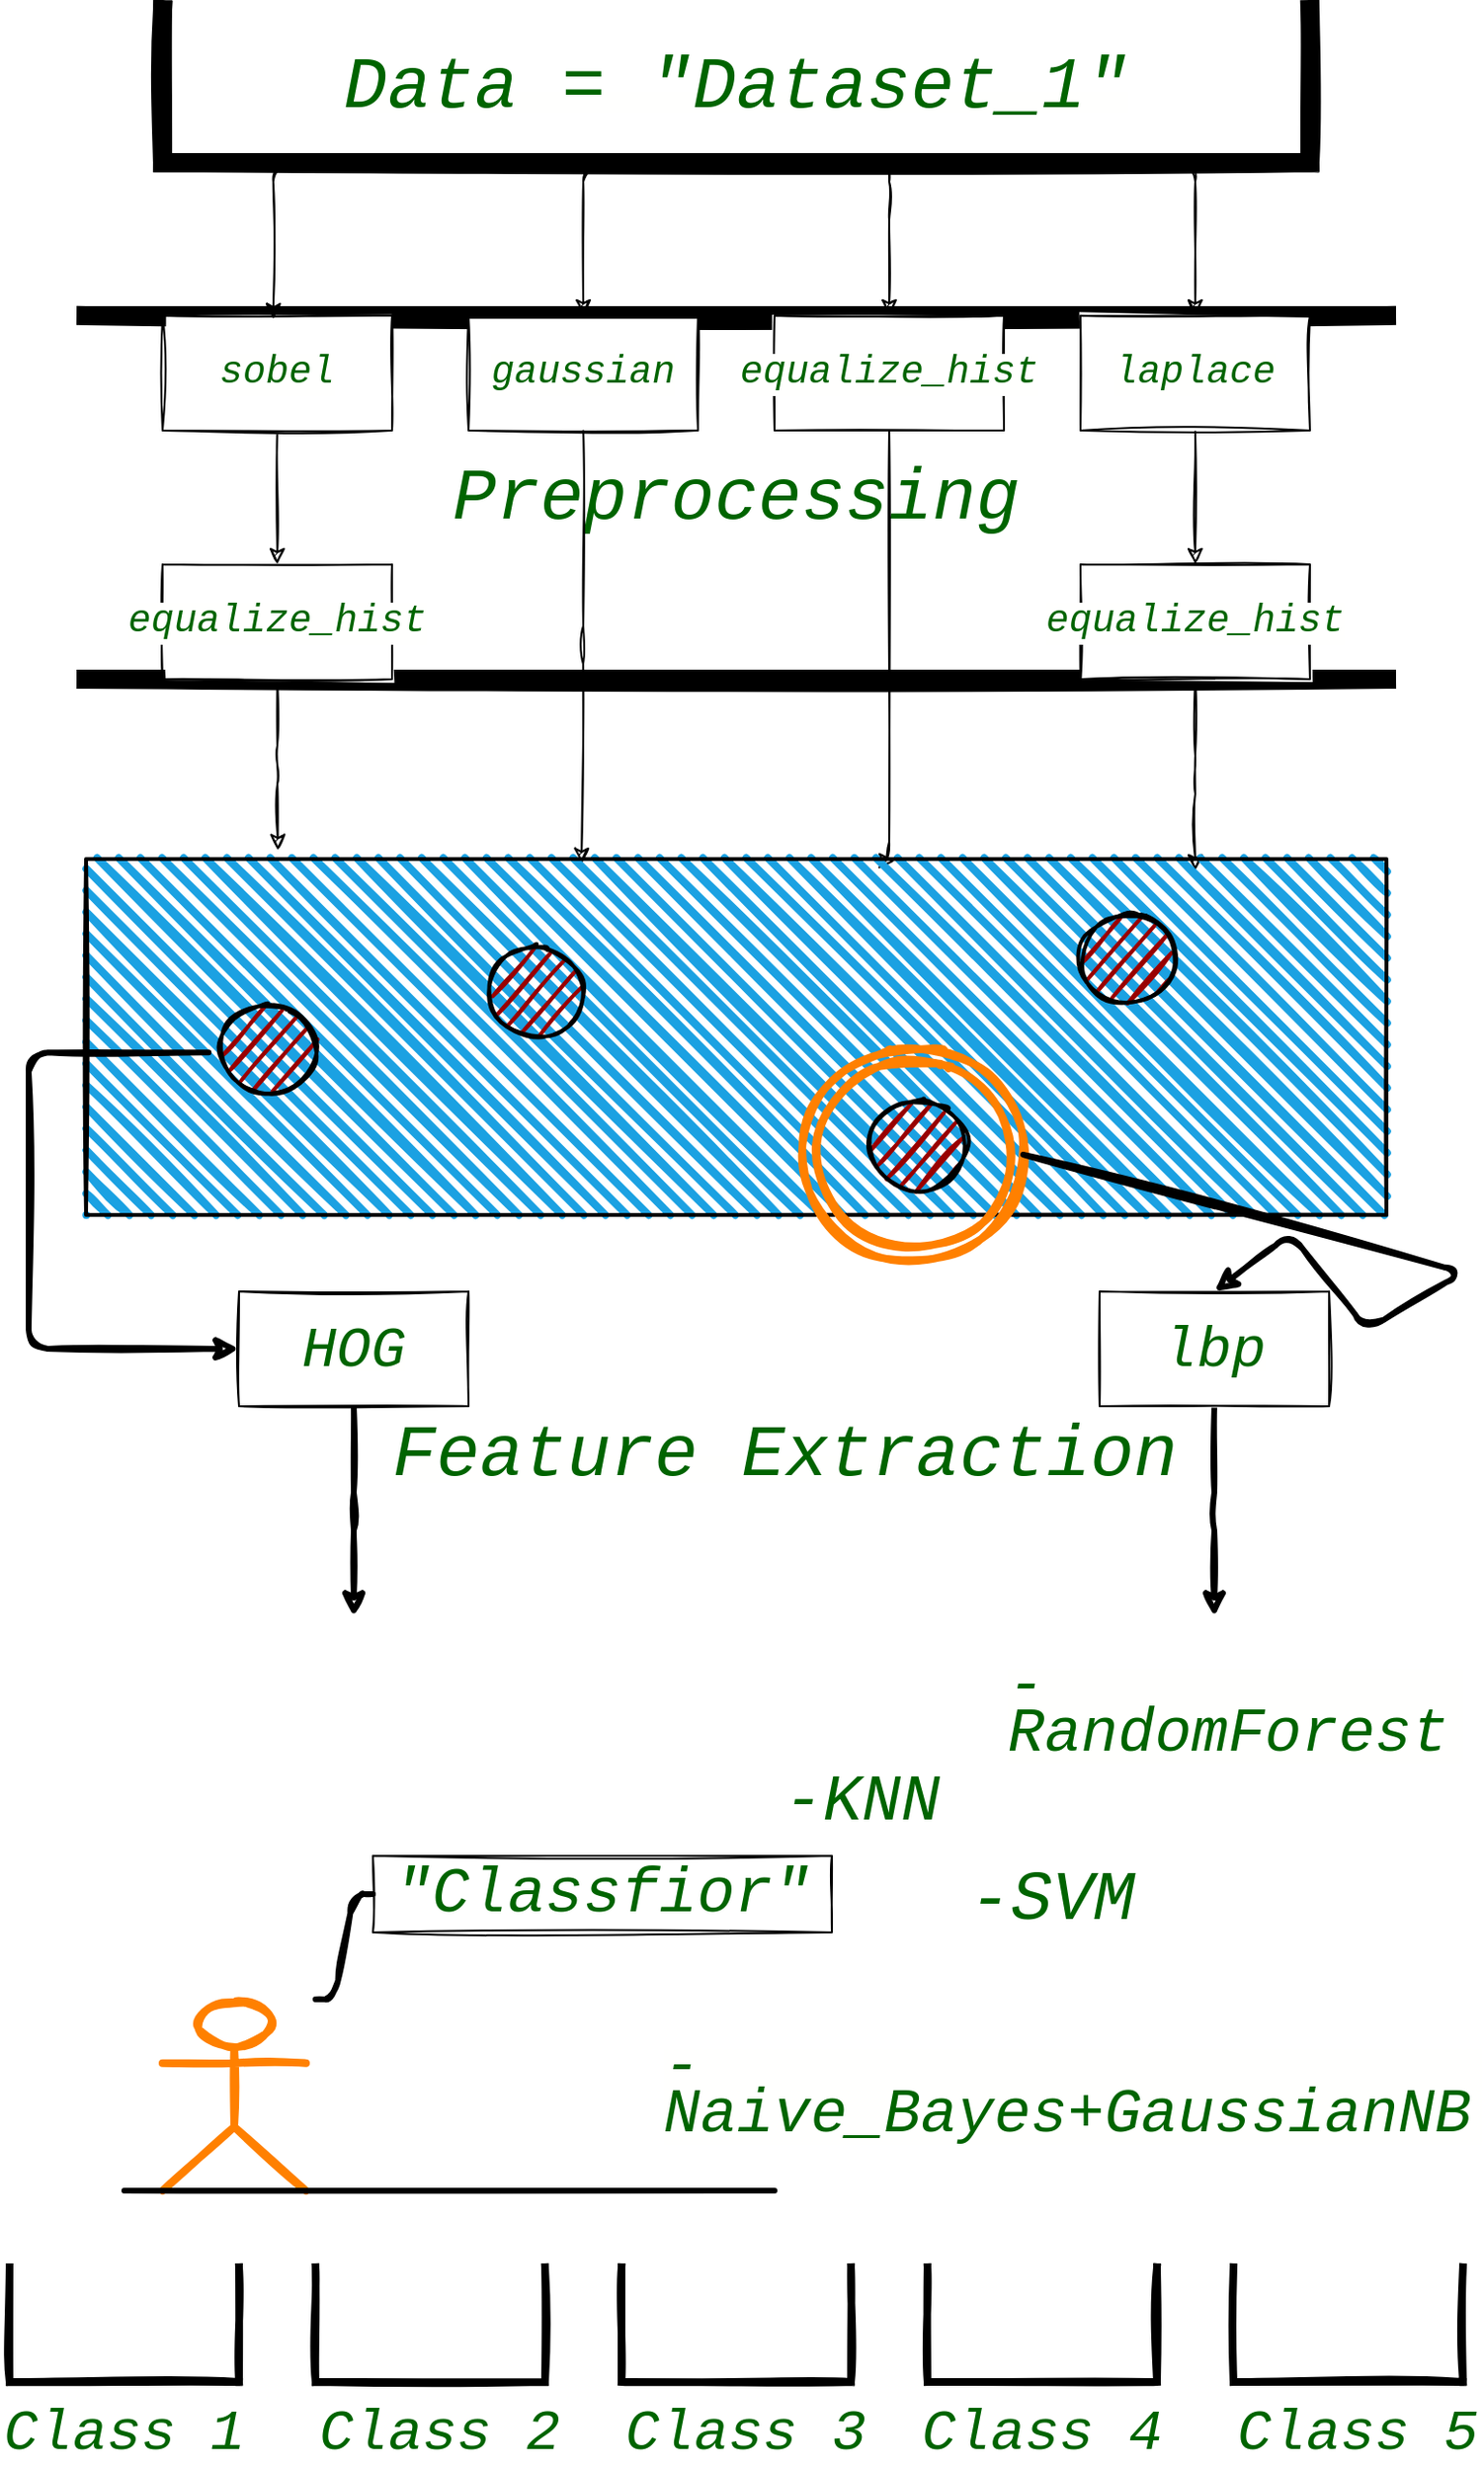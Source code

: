 <mxfile version="14.2.9" type="github"><diagram id="l2v-VtPrhV0FLJap9zjy" name="Page-1"><mxGraphModel dx="1738" dy="1270" grid="1" gridSize="10" guides="1" tooltips="1" connect="1" arrows="1" fold="1" page="0" pageScale="1" pageWidth="827" pageHeight="1169" math="0" shadow="0"><root><mxCell id="0"/><mxCell id="1" parent="0"/><mxCell id="V7ehsOLRpyF7oG_S6RCT-18" value="&lt;font color=&quot;#006400&quot; face=&quot;consolas, courier new, monospace&quot;&gt;&lt;span style=&quot;font-size: 38px&quot;&gt;&lt;i&gt;Preprocessing&lt;/i&gt;&lt;/span&gt;&lt;/font&gt;" style="shape=partialRectangle;whiteSpace=wrap;html=1;left=0;right=0;fillColor=none;strokeColor=#000000;strokeWidth=10;sketch=1;" vertex="1" parent="1"><mxGeometry x="80" y="240" width="680" height="190" as="geometry"/></mxCell><mxCell id="V7ehsOLRpyF7oG_S6RCT-9" style="edgeStyle=orthogonalEdgeStyle;orthogonalLoop=1;jettySize=auto;html=1;exitX=0.75;exitY=1;exitDx=0;exitDy=0;entryX=0.5;entryY=0;entryDx=0;entryDy=0;sketch=1;" edge="1" parent="1" target="V7ehsOLRpyF7oG_S6RCT-6"><mxGeometry relative="1" as="geometry"><mxPoint x="570" y="160" as="sourcePoint"/><Array as="points"><mxPoint x="660" y="160"/></Array></mxGeometry></mxCell><mxCell id="V7ehsOLRpyF7oG_S6RCT-11" style="edgeStyle=orthogonalEdgeStyle;orthogonalLoop=1;jettySize=auto;html=1;exitX=0.5;exitY=1;exitDx=0;exitDy=0;entryX=0.5;entryY=0;entryDx=0;entryDy=0;sketch=1;" edge="1" parent="1" target="V7ehsOLRpyF7oG_S6RCT-4"><mxGeometry relative="1" as="geometry"><mxPoint x="420" y="160" as="sourcePoint"/><Array as="points"><mxPoint x="340" y="160"/></Array></mxGeometry></mxCell><mxCell id="V7ehsOLRpyF7oG_S6RCT-28" style="edgeStyle=orthogonalEdgeStyle;orthogonalLoop=1;jettySize=auto;html=1;entryX=0.622;entryY=0.005;entryDx=0;entryDy=0;entryPerimeter=0;sketch=1;" edge="1" parent="1" source="V7ehsOLRpyF7oG_S6RCT-3" target="V7ehsOLRpyF7oG_S6RCT-41"><mxGeometry relative="1" as="geometry"><mxPoint x="501.64" y="490.16" as="targetPoint"/><Array as="points"><mxPoint x="500" y="525"/></Array></mxGeometry></mxCell><mxCell id="V7ehsOLRpyF7oG_S6RCT-3" value="&lt;div style=&quot;color: rgb(51 , 51 , 51) ; background-color: rgb(255 , 255 , 254) ; font-family: &amp;#34;consolas&amp;#34; , &amp;#34;courier new&amp;#34; , monospace ; line-height: 19px&quot;&gt;&lt;div style=&quot;font-family: &amp;#34;consolas&amp;#34; , &amp;#34;courier new&amp;#34; , monospace ; line-height: 19px&quot;&gt;&lt;span style=&quot;color: rgb(0 , 100 , 0) ; font-style: italic&quot;&gt;&lt;font style=&quot;font-size: 20px&quot;&gt;equalize_hist&lt;/font&gt;&lt;/span&gt;&lt;/div&gt;&lt;/div&gt;" style="whiteSpace=wrap;html=1;sketch=1;" vertex="1" parent="1"><mxGeometry x="440" y="240" width="120" height="60" as="geometry"/></mxCell><mxCell id="V7ehsOLRpyF7oG_S6RCT-25" style="edgeStyle=orthogonalEdgeStyle;orthogonalLoop=1;jettySize=auto;html=1;entryX=0.381;entryY=0.014;entryDx=0;entryDy=0;entryPerimeter=0;sketch=1;" edge="1" parent="1" source="V7ehsOLRpyF7oG_S6RCT-4" target="V7ehsOLRpyF7oG_S6RCT-41"><mxGeometry relative="1" as="geometry"><mxPoint x="340" y="490" as="targetPoint"/></mxGeometry></mxCell><mxCell id="V7ehsOLRpyF7oG_S6RCT-4" value="&lt;div style=&quot;color: rgb(51 , 51 , 51) ; background-color: rgb(255 , 255 , 254) ; font-family: &amp;#34;consolas&amp;#34; , &amp;#34;courier new&amp;#34; , monospace ; line-height: 19px&quot;&gt;&lt;div style=&quot;font-family: &amp;#34;consolas&amp;#34; , &amp;#34;courier new&amp;#34; , monospace ; line-height: 19px&quot;&gt;&lt;span style=&quot;color: rgb(0 , 100 , 0) ; font-style: italic&quot;&gt;&lt;font style=&quot;font-size: 20px&quot;&gt;gaussian&lt;/font&gt;&lt;/span&gt;&lt;/div&gt;&lt;/div&gt;" style="whiteSpace=wrap;html=1;sketch=1;" vertex="1" parent="1"><mxGeometry x="280" y="240" width="120" height="60" as="geometry"/></mxCell><mxCell id="V7ehsOLRpyF7oG_S6RCT-21" style="edgeStyle=orthogonalEdgeStyle;orthogonalLoop=1;jettySize=auto;html=1;sketch=1;" edge="1" parent="1" source="V7ehsOLRpyF7oG_S6RCT-5" target="V7ehsOLRpyF7oG_S6RCT-19"><mxGeometry relative="1" as="geometry"/></mxCell><mxCell id="V7ehsOLRpyF7oG_S6RCT-5" value="&lt;div style=&quot;color: rgb(51 , 51 , 51) ; background-color: rgb(255 , 255 , 254) ; font-family: &amp;#34;consolas&amp;#34; , &amp;#34;courier new&amp;#34; , monospace ; line-height: 19px&quot;&gt;&lt;div style=&quot;font-family: &amp;#34;consolas&amp;#34; , &amp;#34;courier new&amp;#34; , monospace ; line-height: 19px&quot;&gt;&lt;span style=&quot;color: rgb(0 , 100 , 0) ; font-style: italic&quot;&gt;&lt;font style=&quot;font-size: 20px&quot;&gt;sobel&lt;/font&gt;&lt;/span&gt;&lt;/div&gt;&lt;/div&gt;" style="whiteSpace=wrap;html=1;sketch=1;" vertex="1" parent="1"><mxGeometry x="120" y="240" width="120" height="60" as="geometry"/></mxCell><mxCell id="V7ehsOLRpyF7oG_S6RCT-22" style="edgeStyle=orthogonalEdgeStyle;orthogonalLoop=1;jettySize=auto;html=1;entryX=0.5;entryY=0;entryDx=0;entryDy=0;sketch=1;" edge="1" parent="1" source="V7ehsOLRpyF7oG_S6RCT-6" target="V7ehsOLRpyF7oG_S6RCT-20"><mxGeometry relative="1" as="geometry"/></mxCell><mxCell id="V7ehsOLRpyF7oG_S6RCT-6" value="&lt;div style=&quot;background-color: rgb(255 , 255 , 254) ; font-family: &amp;#34;consolas&amp;#34; , &amp;#34;courier new&amp;#34; , monospace ; line-height: 19px&quot;&gt;&lt;div style=&quot;font-family: &amp;#34;consolas&amp;#34; , &amp;#34;courier new&amp;#34; , monospace ; line-height: 19px&quot;&gt;&lt;div style=&quot;color: rgb(51 , 51 , 51) ; font-family: &amp;#34;consolas&amp;#34; , &amp;#34;courier new&amp;#34; , monospace ; line-height: 19px&quot;&gt;&lt;span style=&quot;color: rgb(0 , 100 , 0) ; font-style: italic&quot;&gt;&lt;font style=&quot;font-size: 20px&quot;&gt;laplace&lt;/font&gt;&lt;/span&gt;&lt;/div&gt;&lt;/div&gt;&lt;/div&gt;" style="whiteSpace=wrap;html=1;sketch=1;" vertex="1" parent="1"><mxGeometry x="600" y="240" width="120" height="60" as="geometry"/></mxCell><mxCell id="V7ehsOLRpyF7oG_S6RCT-23" style="edgeStyle=orthogonalEdgeStyle;orthogonalLoop=1;jettySize=auto;html=1;exitX=0.25;exitY=1;exitDx=0;exitDy=0;entryX=0.144;entryY=0.01;entryDx=0;entryDy=0;entryPerimeter=0;sketch=1;" edge="1" parent="1" source="V7ehsOLRpyF7oG_S6RCT-16" target="V7ehsOLRpyF7oG_S6RCT-18"><mxGeometry relative="1" as="geometry"><Array as="points"><mxPoint x="178" y="160"/></Array></mxGeometry></mxCell><mxCell id="V7ehsOLRpyF7oG_S6RCT-24" style="edgeStyle=orthogonalEdgeStyle;orthogonalLoop=1;jettySize=auto;html=1;sketch=1;" edge="1" parent="1" source="V7ehsOLRpyF7oG_S6RCT-16" target="V7ehsOLRpyF7oG_S6RCT-3"><mxGeometry relative="1" as="geometry"><Array as="points"><mxPoint x="500" y="180"/><mxPoint x="500" y="180"/></Array></mxGeometry></mxCell><mxCell id="V7ehsOLRpyF7oG_S6RCT-16" value="&lt;font color=&quot;#006400&quot; face=&quot;consolas, courier new, monospace&quot; size=&quot;1&quot;&gt;&lt;span style=&quot;background-color: rgb(255 , 255 , 254)&quot;&gt;&lt;i style=&quot;font-size: 38px&quot;&gt;Data = &quot;Dataset_1&quot;&lt;/i&gt;&lt;/span&gt;&lt;/font&gt;" style="shape=partialRectangle;whiteSpace=wrap;html=1;bottom=1;right=1;left=1;top=0;routingCenterX=-0.5;strokeWidth=10;sketch=1;" vertex="1" parent="1"><mxGeometry x="120" y="80" width="600" height="80" as="geometry"/></mxCell><mxCell id="V7ehsOLRpyF7oG_S6RCT-26" style="edgeStyle=orthogonalEdgeStyle;orthogonalLoop=1;jettySize=auto;html=1;entryX=0.104;entryY=0.184;entryDx=0;entryDy=0;entryPerimeter=0;sketch=1;" edge="1" parent="1" source="V7ehsOLRpyF7oG_S6RCT-19"><mxGeometry relative="1" as="geometry"><mxPoint x="180.32" y="519.44" as="targetPoint"/></mxGeometry></mxCell><mxCell id="V7ehsOLRpyF7oG_S6RCT-19" value="&lt;div style=&quot;color: rgb(51 , 51 , 51) ; background-color: rgb(255 , 255 , 254) ; font-family: &amp;#34;consolas&amp;#34; , &amp;#34;courier new&amp;#34; , monospace ; line-height: 19px&quot;&gt;&lt;div style=&quot;font-family: &amp;#34;consolas&amp;#34; , &amp;#34;courier new&amp;#34; , monospace ; line-height: 19px&quot;&gt;&lt;span style=&quot;color: rgb(0 , 100 , 0) ; font-style: italic&quot;&gt;&lt;font style=&quot;font-size: 20px&quot;&gt;equalize_hist&lt;/font&gt;&lt;/span&gt;&lt;/div&gt;&lt;/div&gt;" style="whiteSpace=wrap;html=1;sketch=1;" vertex="1" parent="1"><mxGeometry x="120" y="370" width="120" height="60" as="geometry"/></mxCell><mxCell id="V7ehsOLRpyF7oG_S6RCT-27" style="edgeStyle=orthogonalEdgeStyle;orthogonalLoop=1;jettySize=auto;html=1;sketch=1;" edge="1" parent="1" source="V7ehsOLRpyF7oG_S6RCT-20"><mxGeometry relative="1" as="geometry"><mxPoint x="660" y="530" as="targetPoint"/></mxGeometry></mxCell><mxCell id="V7ehsOLRpyF7oG_S6RCT-20" value="&lt;div style=&quot;color: rgb(51 , 51 , 51) ; background-color: rgb(255 , 255 , 254) ; font-family: &amp;#34;consolas&amp;#34; , &amp;#34;courier new&amp;#34; , monospace ; line-height: 19px&quot;&gt;&lt;div style=&quot;font-family: &amp;#34;consolas&amp;#34; , &amp;#34;courier new&amp;#34; , monospace ; line-height: 19px&quot;&gt;&lt;span style=&quot;color: rgb(0 , 100 , 0) ; font-style: italic&quot;&gt;&lt;font style=&quot;font-size: 20px&quot;&gt;equalize_hist&lt;/font&gt;&lt;/span&gt;&lt;/div&gt;&lt;/div&gt;" style="whiteSpace=wrap;html=1;sketch=1;" vertex="1" parent="1"><mxGeometry x="600" y="370" width="120" height="60" as="geometry"/></mxCell><mxCell id="V7ehsOLRpyF7oG_S6RCT-41" value="" style="whiteSpace=wrap;html=1;strokeWidth=2;fillWeight=4;hachureGap=8;hachureAngle=45;fillColor=#1ba1e2;sketch=1;" vertex="1" parent="1"><mxGeometry x="80" y="524" width="680" height="186" as="geometry"/></mxCell><mxCell id="V7ehsOLRpyF7oG_S6RCT-42" value="" style="ellipse;whiteSpace=wrap;html=1;strokeWidth=2;fillWeight=2;hachureGap=8;fillColor=#990000;fillStyle=dots;sketch=1;" vertex="1" parent="1"><mxGeometry x="150" y="600" width="50" height="47" as="geometry"/></mxCell><mxCell id="V7ehsOLRpyF7oG_S6RCT-43" value="" style="ellipse;whiteSpace=wrap;html=1;strokeWidth=2;fillWeight=2;hachureGap=8;fillColor=#990000;fillStyle=dots;sketch=1;" vertex="1" parent="1"><mxGeometry x="600" y="553" width="50" height="47" as="geometry"/></mxCell><mxCell id="V7ehsOLRpyF7oG_S6RCT-44" value="" style="ellipse;whiteSpace=wrap;html=1;strokeWidth=2;fillWeight=2;hachureGap=8;fillColor=#990000;fillStyle=dots;sketch=1;" vertex="1" parent="1"><mxGeometry x="490" y="650" width="50" height="47" as="geometry"/></mxCell><mxCell id="V7ehsOLRpyF7oG_S6RCT-45" value="" style="ellipse;whiteSpace=wrap;html=1;strokeWidth=2;fillWeight=2;hachureGap=8;fillColor=#990000;fillStyle=dots;sketch=1;" vertex="1" parent="1"><mxGeometry x="290" y="570" width="50" height="47" as="geometry"/></mxCell><mxCell id="V7ehsOLRpyF7oG_S6RCT-46" value="" style="edgeStyle=elbowEdgeStyle;elbow=horizontal;endArrow=classic;html=1;exitX=-0.118;exitY=0.535;exitDx=0;exitDy=0;exitPerimeter=0;strokeWidth=3;sketch=1;" edge="1" parent="1" source="V7ehsOLRpyF7oG_S6RCT-42"><mxGeometry width="50" height="50" relative="1" as="geometry"><mxPoint x="100" y="850" as="sourcePoint"/><mxPoint x="160" y="780" as="targetPoint"/><Array as="points"><mxPoint x="50" y="710"/><mxPoint x="40" y="740"/></Array></mxGeometry></mxCell><mxCell id="V7ehsOLRpyF7oG_S6RCT-61" style="edgeStyle=orthogonalEdgeStyle;orthogonalLoop=1;jettySize=auto;html=1;strokeWidth=3;sketch=1;" edge="1" parent="1" source="V7ehsOLRpyF7oG_S6RCT-54"><mxGeometry relative="1" as="geometry"><mxPoint x="220" y="920" as="targetPoint"/></mxGeometry></mxCell><mxCell id="V7ehsOLRpyF7oG_S6RCT-54" value="&lt;font color=&quot;#006400&quot; face=&quot;consolas, courier new, monospace&quot; size=&quot;1&quot;&gt;&lt;span style=&quot;background-color: rgb(255 , 255 , 254)&quot;&gt;&lt;i style=&quot;font-size: 30px&quot;&gt;HOG&lt;/i&gt;&lt;/span&gt;&lt;/font&gt;" style="whiteSpace=wrap;html=1;strokeColor=#000000;strokeWidth=1;fillColor=#ffffff;sketch=1;" vertex="1" parent="1"><mxGeometry x="160" y="750" width="120" height="60" as="geometry"/></mxCell><mxCell id="V7ehsOLRpyF7oG_S6RCT-55" value="" style="ellipse;shape=doubleEllipse;whiteSpace=wrap;html=1;aspect=fixed;strokeWidth=4;fillColor=none;strokeColor=#FF8000;sketch=1;" vertex="1" parent="1"><mxGeometry x="455" y="621" width="115" height="115" as="geometry"/></mxCell><mxCell id="V7ehsOLRpyF7oG_S6RCT-57" value="" style="endArrow=classic;html=1;exitX=1;exitY=0.5;exitDx=0;exitDy=0;strokeWidth=3;entryX=0.5;entryY=0;entryDx=0;entryDy=0;sketch=1;" edge="1" parent="1" source="V7ehsOLRpyF7oG_S6RCT-55" target="V7ehsOLRpyF7oG_S6RCT-58"><mxGeometry width="50" height="50" relative="1" as="geometry"><mxPoint x="680" y="690" as="sourcePoint"/><mxPoint x="680" y="740" as="targetPoint"/><Array as="points"><mxPoint x="800" y="740"/><mxPoint x="750" y="770"/><mxPoint x="710" y="720"/></Array></mxGeometry></mxCell><mxCell id="V7ehsOLRpyF7oG_S6RCT-62" style="edgeStyle=orthogonalEdgeStyle;orthogonalLoop=1;jettySize=auto;html=1;strokeColor=#000000;strokeWidth=3;sketch=1;" edge="1" parent="1" source="V7ehsOLRpyF7oG_S6RCT-58"><mxGeometry relative="1" as="geometry"><mxPoint x="670" y="920" as="targetPoint"/></mxGeometry></mxCell><mxCell id="V7ehsOLRpyF7oG_S6RCT-58" value="&lt;font color=&quot;#006400&quot; face=&quot;consolas, courier new, monospace&quot; size=&quot;1&quot;&gt;&lt;span style=&quot;background-color: rgb(255 , 255 , 254)&quot;&gt;&lt;i style=&quot;font-size: 30px&quot;&gt;lbp&lt;/i&gt;&lt;/span&gt;&lt;/font&gt;" style="whiteSpace=wrap;html=1;strokeColor=#000000;strokeWidth=1;fillColor=#ffffff;sketch=1;" vertex="1" parent="1"><mxGeometry x="610" y="750" width="120" height="60" as="geometry"/></mxCell><mxCell id="V7ehsOLRpyF7oG_S6RCT-60" value="&lt;span style=&quot;color: rgb(0 , 100 , 0) ; font-style: italic ; background-color: rgb(255 , 255 , 254) ; font-family: &amp;#34;consolas&amp;#34; , &amp;#34;courier new&amp;#34; , monospace&quot;&gt;&lt;font style=&quot;font-size: 38px&quot;&gt;Feature Extraction&lt;/font&gt;&lt;/span&gt;" style="text;html=1;resizable=0;autosize=1;align=center;verticalAlign=middle;points=[];fillColor=none;strokeColor=none;sketch=1;" vertex="1" parent="1"><mxGeometry x="250" y="820" width="390" height="30" as="geometry"/></mxCell><mxCell id="V7ehsOLRpyF7oG_S6RCT-64" value="" style="shape=partialRectangle;whiteSpace=wrap;html=1;bottom=1;right=1;left=1;top=0;fillColor=none;routingCenterX=-0.5;strokeWidth=4;sketch=1;" vertex="1" parent="1"><mxGeometry x="40" y="1260" width="120" height="60" as="geometry"/></mxCell><mxCell id="V7ehsOLRpyF7oG_S6RCT-65" value="" style="shape=partialRectangle;whiteSpace=wrap;html=1;bottom=1;right=1;left=1;top=0;fillColor=none;routingCenterX=-0.5;strokeWidth=4;sketch=1;" vertex="1" parent="1"><mxGeometry x="200" y="1260" width="120" height="60" as="geometry"/></mxCell><mxCell id="V7ehsOLRpyF7oG_S6RCT-66" value="" style="shape=partialRectangle;whiteSpace=wrap;html=1;bottom=1;right=1;left=1;top=0;fillColor=none;routingCenterX=-0.5;strokeWidth=4;sketch=1;" vertex="1" parent="1"><mxGeometry x="360" y="1260" width="120" height="60" as="geometry"/></mxCell><mxCell id="V7ehsOLRpyF7oG_S6RCT-69" value="" style="shape=partialRectangle;whiteSpace=wrap;html=1;bottom=1;right=1;left=1;top=0;fillColor=none;routingCenterX=-0.5;strokeWidth=4;sketch=1;" vertex="1" parent="1"><mxGeometry x="680" y="1260" width="120" height="60" as="geometry"/></mxCell><mxCell id="V7ehsOLRpyF7oG_S6RCT-70" value="" style="shape=partialRectangle;whiteSpace=wrap;html=1;bottom=1;right=1;left=1;top=0;fillColor=none;routingCenterX=-0.5;strokeWidth=4;sketch=1;" vertex="1" parent="1"><mxGeometry x="520" y="1260" width="120" height="60" as="geometry"/></mxCell><mxCell id="V7ehsOLRpyF7oG_S6RCT-71" value="" style="shape=umlActor;verticalLabelPosition=bottom;verticalAlign=top;html=1;strokeColor=#FF8000;strokeWidth=4;fillColor=none;sketch=1;" vertex="1" parent="1"><mxGeometry x="120" y="1120" width="75" height="100" as="geometry"/></mxCell><mxCell id="V7ehsOLRpyF7oG_S6RCT-72" value="" style="endArrow=none;html=1;strokeColor=#000000;strokeWidth=3;sketch=1;" edge="1" parent="1"><mxGeometry relative="1" as="geometry"><mxPoint x="100" y="1220" as="sourcePoint"/><mxPoint x="440" y="1220" as="targetPoint"/></mxGeometry></mxCell><mxCell id="V7ehsOLRpyF7oG_S6RCT-75" value="&lt;font color=&quot;#006400&quot; face=&quot;consolas, courier new, monospace&quot; size=&quot;1&quot;&gt;&lt;i style=&quot;font-size: 33px&quot;&gt;&quot;Classfior&quot;&lt;/i&gt;&lt;/font&gt;" style="whiteSpace=wrap;html=1;arcSize=50;align=center;verticalAlign=middle;strokeWidth=1;autosize=1;spacing=4;treeFolding=1;treeMoving=1;newEdgeStyle={&quot;edgeStyle&quot;:&quot;entityRelationEdgeStyle&quot;,&quot;startArrow&quot;:&quot;none&quot;,&quot;endArrow&quot;:&quot;none&quot;,&quot;segment&quot;:10,&quot;curved&quot;:1};fillColor=none;sketch=1;" vertex="1" parent="1"><mxGeometry x="230" y="1045" width="240" height="40" as="geometry"/></mxCell><mxCell id="V7ehsOLRpyF7oG_S6RCT-76" value="" style="edgeStyle=entityRelationEdgeStyle;startArrow=none;endArrow=none;segment=10;strokeColor=#000000;strokeWidth=3;sketch=1;" edge="1" target="V7ehsOLRpyF7oG_S6RCT-75" parent="1"><mxGeometry relative="1" as="geometry"><mxPoint x="200" y="1120" as="sourcePoint"/></mxGeometry></mxCell><mxCell id="V7ehsOLRpyF7oG_S6RCT-79" value="&lt;div style=&quot;text-align: center&quot;&gt;&lt;span style=&quot;font-size: 30px&quot;&gt;&lt;font color=&quot;#006400&quot; face=&quot;consolas, courier new, monospace&quot;&gt;&lt;i&gt;Class 1&lt;/i&gt;&lt;/font&gt;&lt;/span&gt;&lt;/div&gt;" style="text;whiteSpace=wrap;html=1;sketch=1;" vertex="1" parent="1"><mxGeometry x="35" y="1320" width="130" height="40" as="geometry"/></mxCell><mxCell id="V7ehsOLRpyF7oG_S6RCT-80" value="&lt;div style=&quot;text-align: center&quot;&gt;&lt;span style=&quot;font-size: 30px&quot;&gt;&lt;font color=&quot;#006400&quot; face=&quot;consolas, courier new, monospace&quot;&gt;&lt;i&gt;Class 3&lt;/i&gt;&lt;/font&gt;&lt;/span&gt;&lt;/div&gt;" style="text;whiteSpace=wrap;html=1;sketch=1;" vertex="1" parent="1"><mxGeometry x="360" y="1320" width="130" height="40" as="geometry"/></mxCell><mxCell id="V7ehsOLRpyF7oG_S6RCT-81" value="&lt;div style=&quot;text-align: center&quot;&gt;&lt;span style=&quot;font-size: 30px&quot;&gt;&lt;font color=&quot;#006400&quot; face=&quot;consolas, courier new, monospace&quot;&gt;&lt;i&gt;Class 4&lt;/i&gt;&lt;/font&gt;&lt;/span&gt;&lt;/div&gt;" style="text;whiteSpace=wrap;html=1;sketch=1;" vertex="1" parent="1"><mxGeometry x="515" y="1320" width="130" height="40" as="geometry"/></mxCell><mxCell id="V7ehsOLRpyF7oG_S6RCT-82" value="&lt;div style=&quot;text-align: center&quot;&gt;&lt;span style=&quot;font-size: 30px&quot;&gt;&lt;font color=&quot;#006400&quot; face=&quot;consolas, courier new, monospace&quot;&gt;&lt;i&gt;Class 5&lt;/i&gt;&lt;/font&gt;&lt;/span&gt;&lt;/div&gt;" style="text;whiteSpace=wrap;html=1;sketch=1;" vertex="1" parent="1"><mxGeometry x="680" y="1320" width="130" height="40" as="geometry"/></mxCell><mxCell id="V7ehsOLRpyF7oG_S6RCT-83" value="&lt;div style=&quot;text-align: center&quot;&gt;&lt;span style=&quot;font-size: 30px&quot;&gt;&lt;font color=&quot;#006400&quot; face=&quot;consolas, courier new, monospace&quot;&gt;&lt;i&gt;Class 2&lt;/i&gt;&lt;/font&gt;&lt;/span&gt;&lt;/div&gt;" style="text;whiteSpace=wrap;html=1;sketch=1;" vertex="1" parent="1"><mxGeometry x="200" y="1320" width="130" height="40" as="geometry"/></mxCell><mxCell id="V7ehsOLRpyF7oG_S6RCT-84" value="&lt;div style=&quot;text-align: center&quot;&gt;&lt;font color=&quot;#006400&quot; face=&quot;consolas, courier new, monospace&quot; size=&quot;1&quot;&gt;&lt;i style=&quot;font-size: 34px&quot;&gt;-KNN&lt;/i&gt;&lt;/font&gt;&lt;/div&gt;" style="text;whiteSpace=wrap;html=1;sketch=1;" vertex="1" parent="1"><mxGeometry x="442.5" y="990" width="140" height="40" as="geometry"/></mxCell><mxCell id="V7ehsOLRpyF7oG_S6RCT-85" value="&lt;div style=&quot;text-align: center&quot;&gt;&lt;font color=&quot;#006400&quot; face=&quot;consolas, courier new, monospace&quot; size=&quot;1&quot;&gt;&lt;i style=&quot;font-size: 36px&quot;&gt;-SVM&lt;/i&gt;&lt;/font&gt;&lt;/div&gt;" style="text;whiteSpace=wrap;html=1;sketch=1;" vertex="1" parent="1"><mxGeometry x="540" y="1040" width="140" height="40" as="geometry"/></mxCell><mxCell id="V7ehsOLRpyF7oG_S6RCT-86" value="&lt;div style=&quot;color: rgb(51 , 51 , 51) ; background-color: rgb(255 , 255 , 254) ; font-family: &amp;#34;consolas&amp;#34; , &amp;#34;courier new&amp;#34; , monospace ; font-weight: normal ; line-height: 19px&quot;&gt;&lt;div&gt;&lt;span style=&quot;color: rgb(0 , 100 , 0) ; font-style: italic&quot;&gt;&lt;font style=&quot;font-size: 32px&quot;&gt;-Naive_Bayes+GaussianNB&lt;/font&gt;&lt;/span&gt;&lt;/div&gt;&lt;/div&gt;" style="text;whiteSpace=wrap;html=1;sketch=1;" vertex="1" parent="1"><mxGeometry x="380" y="1139" width="430" height="30" as="geometry"/></mxCell><mxCell id="V7ehsOLRpyF7oG_S6RCT-88" value="&lt;div style=&quot;color: rgb(51 , 51 , 51) ; background-color: rgb(255 , 255 , 254) ; font-family: &amp;#34;consolas&amp;#34; , &amp;#34;courier new&amp;#34; , monospace ; font-weight: normal ; line-height: 19px&quot;&gt;&lt;div&gt;&lt;span style=&quot;color: rgb(0 , 100 , 0) ; font-style: italic&quot;&gt;&lt;font style=&quot;font-size: 32px&quot;&gt;-RandomForest&lt;/font&gt;&lt;/span&gt;&lt;/div&gt;&lt;/div&gt;" style="text;whiteSpace=wrap;html=1;sketch=1;" vertex="1" parent="1"><mxGeometry x="560" y="940" width="240" height="30" as="geometry"/></mxCell></root></mxGraphModel></diagram></mxfile>